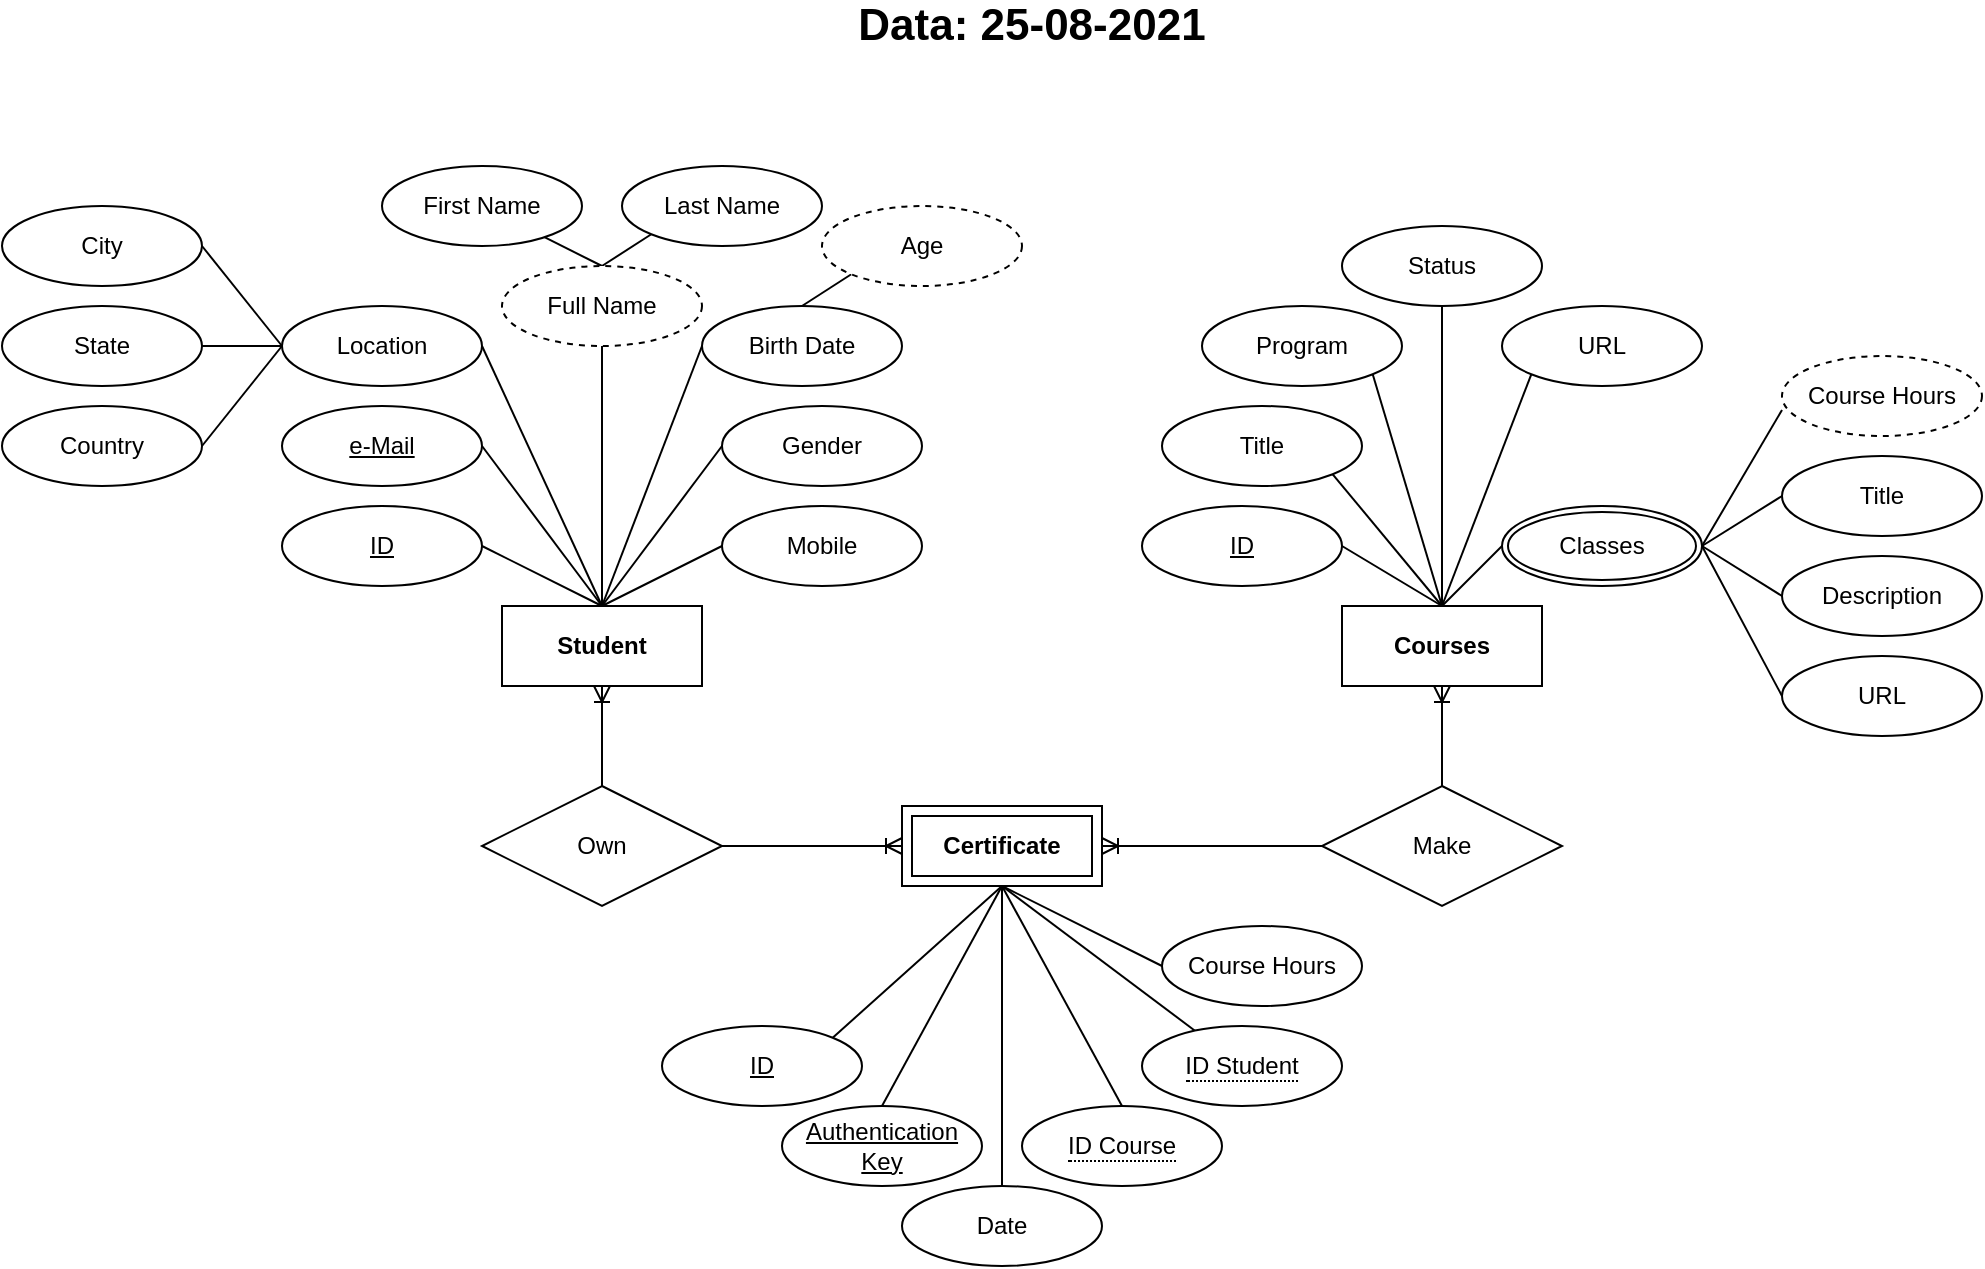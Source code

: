 <mxfile version="14.9.6" type="device"><diagram id="R2lEEEUBdFMjLlhIrx00" name="Page-1"><mxGraphModel dx="1102" dy="811" grid="1" gridSize="10" guides="1" tooltips="1" connect="1" arrows="1" fold="1" page="1" pageScale="1" pageWidth="1169" pageHeight="827" math="0" shadow="0" extFonts="Permanent Marker^https://fonts.googleapis.com/css?family=Permanent+Marker"><root><mxCell id="0"/><mxCell id="1" parent="0"/><mxCell id="SKkGPcV93eEnw3gqPqGm-1" style="edgeStyle=none;rounded=0;orthogonalLoop=1;jettySize=auto;html=1;exitX=0.5;exitY=1;exitDx=0;exitDy=0;entryX=0.5;entryY=0;entryDx=0;entryDy=0;endArrow=none;endFill=0;startArrow=ERoneToMany;startFill=0;" parent="1" source="SKkGPcV93eEnw3gqPqGm-2" target="SKkGPcV93eEnw3gqPqGm-14" edge="1"><mxGeometry relative="1" as="geometry"><mxPoint x="550" y="380.0" as="targetPoint"/></mxGeometry></mxCell><mxCell id="SKkGPcV93eEnw3gqPqGm-2" value="&lt;b&gt;Student&lt;/b&gt;" style="whiteSpace=wrap;html=1;align=center;" parent="1" vertex="1"><mxGeometry x="340" y="360" width="100" height="40" as="geometry"/></mxCell><mxCell id="SKkGPcV93eEnw3gqPqGm-6" value="Last Name" style="ellipse;whiteSpace=wrap;html=1;align=center;" parent="1" vertex="1"><mxGeometry x="400" y="140" width="100" height="40" as="geometry"/></mxCell><mxCell id="SKkGPcV93eEnw3gqPqGm-7" value="Birth Date" style="ellipse;whiteSpace=wrap;html=1;align=center;" parent="1" vertex="1"><mxGeometry x="440" y="210" width="100" height="40" as="geometry"/></mxCell><mxCell id="SKkGPcV93eEnw3gqPqGm-8" value="e-Mail" style="ellipse;whiteSpace=wrap;html=1;align=center;fontStyle=4;" parent="1" vertex="1"><mxGeometry x="230" y="260" width="100" height="40" as="geometry"/></mxCell><mxCell id="SKkGPcV93eEnw3gqPqGm-9" style="rounded=0;orthogonalLoop=1;jettySize=auto;html=1;exitX=1;exitY=0.5;exitDx=0;exitDy=0;endArrow=none;endFill=0;" parent="1" source="SKkGPcV93eEnw3gqPqGm-8" edge="1"><mxGeometry relative="1" as="geometry"><mxPoint x="360" y="320" as="sourcePoint"/><mxPoint x="390" y="360" as="targetPoint"/></mxGeometry></mxCell><mxCell id="SKkGPcV93eEnw3gqPqGm-10" style="rounded=0;orthogonalLoop=1;jettySize=auto;html=1;endArrow=none;endFill=0;exitX=0.5;exitY=1;exitDx=0;exitDy=0;" parent="1" source="3QdAhj6eM5mHvInQrZt5-24" edge="1"><mxGeometry relative="1" as="geometry"><mxPoint x="400" y="250" as="sourcePoint"/><mxPoint x="390" y="360" as="targetPoint"/></mxGeometry></mxCell><mxCell id="SKkGPcV93eEnw3gqPqGm-12" style="rounded=0;orthogonalLoop=1;jettySize=auto;html=1;exitX=0;exitY=0.5;exitDx=0;exitDy=0;endArrow=none;endFill=0;entryX=0.5;entryY=0;entryDx=0;entryDy=0;" parent="1" source="SKkGPcV93eEnw3gqPqGm-7" target="SKkGPcV93eEnw3gqPqGm-2" edge="1"><mxGeometry relative="1" as="geometry"><mxPoint x="410" y="250" as="sourcePoint"/><mxPoint x="410" y="380" as="targetPoint"/></mxGeometry></mxCell><mxCell id="SKkGPcV93eEnw3gqPqGm-13" style="edgeStyle=none;rounded=0;orthogonalLoop=1;jettySize=auto;html=1;exitX=1;exitY=0.5;exitDx=0;exitDy=0;startArrow=none;startFill=0;endArrow=ERoneToMany;endFill=0;entryX=0;entryY=0.5;entryDx=0;entryDy=0;" parent="1" source="SKkGPcV93eEnw3gqPqGm-14" target="3QdAhj6eM5mHvInQrZt5-47" edge="1"><mxGeometry relative="1" as="geometry"><mxPoint x="460" y="470.0" as="sourcePoint"/><mxPoint x="540" y="480" as="targetPoint"/></mxGeometry></mxCell><mxCell id="SKkGPcV93eEnw3gqPqGm-14" value="Own" style="shape=rhombus;perimeter=rhombusPerimeter;whiteSpace=wrap;html=1;align=center;" parent="1" vertex="1"><mxGeometry x="330" y="450" width="120" height="60" as="geometry"/></mxCell><mxCell id="SKkGPcV93eEnw3gqPqGm-16" value="" style="edgeStyle=none;rounded=0;orthogonalLoop=1;jettySize=auto;html=1;startArrow=none;startFill=0;endArrow=none;endFill=0;" parent="1" target="SKkGPcV93eEnw3gqPqGm-43" edge="1"><mxGeometry relative="1" as="geometry"><mxPoint x="810" y="360" as="sourcePoint"/></mxGeometry></mxCell><mxCell id="3QdAhj6eM5mHvInQrZt5-27" style="edgeStyle=none;rounded=0;orthogonalLoop=1;jettySize=auto;html=1;exitX=0.5;exitY=0;exitDx=0;exitDy=0;entryX=0;entryY=0.5;entryDx=0;entryDy=0;endArrow=none;endFill=0;" parent="1" source="SKkGPcV93eEnw3gqPqGm-17" target="3QdAhj6eM5mHvInQrZt5-26" edge="1"><mxGeometry relative="1" as="geometry"/></mxCell><mxCell id="3QdAhj6eM5mHvInQrZt5-45" style="edgeStyle=none;rounded=0;orthogonalLoop=1;jettySize=auto;html=1;exitX=0.5;exitY=1;exitDx=0;exitDy=0;entryX=0.5;entryY=0;entryDx=0;entryDy=0;endArrow=none;endFill=0;startArrow=ERoneToMany;startFill=0;" parent="1" source="SKkGPcV93eEnw3gqPqGm-17" target="3QdAhj6eM5mHvInQrZt5-44" edge="1"><mxGeometry relative="1" as="geometry"/></mxCell><mxCell id="SKkGPcV93eEnw3gqPqGm-17" value="&lt;b&gt;Courses&lt;/b&gt;" style="whiteSpace=wrap;html=1;align=center;" parent="1" vertex="1"><mxGeometry x="760" y="360" width="100" height="40" as="geometry"/></mxCell><mxCell id="SKkGPcV93eEnw3gqPqGm-18" style="rounded=0;orthogonalLoop=1;jettySize=auto;html=1;exitX=1;exitY=0.5;exitDx=0;exitDy=0;entryX=0.5;entryY=0;entryDx=0;entryDy=0;endArrow=none;endFill=0;" parent="1" source="SKkGPcV93eEnw3gqPqGm-19" target="SKkGPcV93eEnw3gqPqGm-17" edge="1"><mxGeometry relative="1" as="geometry"/></mxCell><mxCell id="SKkGPcV93eEnw3gqPqGm-19" value="ID" style="ellipse;whiteSpace=wrap;html=1;align=center;fontStyle=4;" parent="1" vertex="1"><mxGeometry x="660" y="310" width="100" height="40" as="geometry"/></mxCell><mxCell id="SKkGPcV93eEnw3gqPqGm-21" value="URL" style="ellipse;whiteSpace=wrap;html=1;align=center;" parent="1" vertex="1"><mxGeometry x="840" y="210" width="100" height="40" as="geometry"/></mxCell><mxCell id="SKkGPcV93eEnw3gqPqGm-23" style="rounded=0;orthogonalLoop=1;jettySize=auto;html=1;endArrow=none;endFill=0;exitX=1;exitY=1;exitDx=0;exitDy=0;" parent="1" source="SKkGPcV93eEnw3gqPqGm-27" edge="1"><mxGeometry relative="1" as="geometry"><mxPoint x="800" y="231" as="sourcePoint"/><mxPoint x="810" y="360" as="targetPoint"/></mxGeometry></mxCell><mxCell id="SKkGPcV93eEnw3gqPqGm-25" style="rounded=0;orthogonalLoop=1;jettySize=auto;html=1;exitX=0;exitY=1;exitDx=0;exitDy=0;endArrow=none;endFill=0;" parent="1" source="SKkGPcV93eEnw3gqPqGm-21" edge="1"><mxGeometry relative="1" as="geometry"><mxPoint x="820" y="240" as="sourcePoint"/><mxPoint x="810" y="360" as="targetPoint"/></mxGeometry></mxCell><mxCell id="SKkGPcV93eEnw3gqPqGm-27" value="Title" style="ellipse;whiteSpace=wrap;html=1;align=center;" parent="1" vertex="1"><mxGeometry x="670" y="260" width="100" height="40" as="geometry"/></mxCell><mxCell id="SKkGPcV93eEnw3gqPqGm-31" style="rounded=0;orthogonalLoop=1;jettySize=auto;html=1;exitX=1;exitY=0;exitDx=0;exitDy=0;endArrow=none;endFill=0;entryX=0.5;entryY=1;entryDx=0;entryDy=0;" parent="1" source="SKkGPcV93eEnw3gqPqGm-32" target="3QdAhj6eM5mHvInQrZt5-47" edge="1"><mxGeometry relative="1" as="geometry"><mxPoint x="590" y="500" as="targetPoint"/><mxPoint x="540" y="530.0" as="sourcePoint"/></mxGeometry></mxCell><mxCell id="SKkGPcV93eEnw3gqPqGm-32" value="ID" style="ellipse;whiteSpace=wrap;html=1;align=center;fontStyle=4;" parent="1" vertex="1"><mxGeometry x="420" y="570" width="100" height="40" as="geometry"/></mxCell><mxCell id="SKkGPcV93eEnw3gqPqGm-33" style="rounded=0;orthogonalLoop=1;jettySize=auto;html=1;endArrow=none;endFill=0;entryX=0.5;entryY=1;entryDx=0;entryDy=0;" parent="1" source="SKkGPcV93eEnw3gqPqGm-35" target="3QdAhj6eM5mHvInQrZt5-47" edge="1"><mxGeometry relative="1" as="geometry"><mxPoint x="555" y="350" as="sourcePoint"/><mxPoint x="590" y="500" as="targetPoint"/></mxGeometry></mxCell><mxCell id="SKkGPcV93eEnw3gqPqGm-34" style="rounded=0;orthogonalLoop=1;jettySize=auto;html=1;endArrow=none;endFill=0;entryX=0.5;entryY=1;entryDx=0;entryDy=0;exitX=0.5;exitY=0;exitDx=0;exitDy=0;" parent="1" source="SKkGPcV93eEnw3gqPqGm-36" target="3QdAhj6eM5mHvInQrZt5-47" edge="1"><mxGeometry relative="1" as="geometry"><mxPoint x="595" y="330" as="sourcePoint"/><mxPoint x="590" y="500" as="targetPoint"/></mxGeometry></mxCell><mxCell id="SKkGPcV93eEnw3gqPqGm-35" value="&lt;span style=&quot;border-bottom: 1px dotted&quot;&gt;ID Student&lt;/span&gt;" style="ellipse;whiteSpace=wrap;html=1;align=center;" parent="1" vertex="1"><mxGeometry x="660" y="570" width="100" height="40" as="geometry"/></mxCell><mxCell id="SKkGPcV93eEnw3gqPqGm-36" value="&lt;span style=&quot;border-bottom: 1px dotted&quot;&gt;ID Course&lt;/span&gt;" style="ellipse;whiteSpace=wrap;html=1;align=center;" parent="1" vertex="1"><mxGeometry x="600" y="610" width="100" height="40" as="geometry"/></mxCell><mxCell id="SKkGPcV93eEnw3gqPqGm-37" style="edgeStyle=none;rounded=0;orthogonalLoop=1;jettySize=auto;html=1;exitX=0.5;exitY=0;exitDx=0;exitDy=0;entryX=0.5;entryY=1;entryDx=0;entryDy=0;startArrow=none;startFill=0;endArrow=none;endFill=0;" parent="1" source="SKkGPcV93eEnw3gqPqGm-38" target="3QdAhj6eM5mHvInQrZt5-47" edge="1"><mxGeometry relative="1" as="geometry"><mxPoint x="560" y="590" as="sourcePoint"/><mxPoint x="590" y="500" as="targetPoint"/></mxGeometry></mxCell><mxCell id="SKkGPcV93eEnw3gqPqGm-38" value="Authentication&lt;br&gt;Key" style="ellipse;whiteSpace=wrap;html=1;align=center;fontStyle=4;" parent="1" vertex="1"><mxGeometry x="480" y="610" width="100" height="40" as="geometry"/></mxCell><mxCell id="SKkGPcV93eEnw3gqPqGm-41" style="edgeStyle=none;rounded=0;orthogonalLoop=1;jettySize=auto;html=1;exitX=1;exitY=1;exitDx=0;exitDy=0;startArrow=none;startFill=0;endArrow=none;endFill=0;" parent="1" source="SKkGPcV93eEnw3gqPqGm-42" edge="1"><mxGeometry relative="1" as="geometry"><mxPoint x="810" y="360" as="targetPoint"/></mxGeometry></mxCell><mxCell id="SKkGPcV93eEnw3gqPqGm-42" value="Program" style="ellipse;whiteSpace=wrap;html=1;align=center;" parent="1" vertex="1"><mxGeometry x="690" y="210" width="100" height="40" as="geometry"/></mxCell><mxCell id="SKkGPcV93eEnw3gqPqGm-43" value="Status" style="ellipse;whiteSpace=wrap;html=1;align=center;" parent="1" vertex="1"><mxGeometry x="760" y="170" width="100" height="40" as="geometry"/></mxCell><mxCell id="SKkGPcV93eEnw3gqPqGm-44" style="edgeStyle=none;rounded=0;orthogonalLoop=1;jettySize=auto;html=1;exitX=1;exitY=1;exitDx=0;exitDy=0;startArrow=none;startFill=0;endArrow=none;endFill=0;" parent="1" source="SKkGPcV93eEnw3gqPqGm-43" target="SKkGPcV93eEnw3gqPqGm-43" edge="1"><mxGeometry relative="1" as="geometry"/></mxCell><mxCell id="3QdAhj6eM5mHvInQrZt5-2" style="rounded=0;orthogonalLoop=1;jettySize=auto;html=1;entryX=0.5;entryY=0;entryDx=0;entryDy=0;endArrow=none;endFill=0;" parent="1" source="3QdAhj6eM5mHvInQrZt5-1" target="3QdAhj6eM5mHvInQrZt5-24" edge="1"><mxGeometry relative="1" as="geometry"><mxPoint x="390" y="190" as="targetPoint"/></mxGeometry></mxCell><mxCell id="3QdAhj6eM5mHvInQrZt5-1" value="First Name" style="ellipse;whiteSpace=wrap;html=1;align=center;" parent="1" vertex="1"><mxGeometry x="280" y="140" width="100" height="40" as="geometry"/></mxCell><mxCell id="3QdAhj6eM5mHvInQrZt5-3" style="rounded=0;orthogonalLoop=1;jettySize=auto;html=1;entryX=0;entryY=1;entryDx=0;entryDy=0;endArrow=none;endFill=0;exitX=0.5;exitY=0;exitDx=0;exitDy=0;" parent="1" source="3QdAhj6eM5mHvInQrZt5-24" target="SKkGPcV93eEnw3gqPqGm-6" edge="1"><mxGeometry relative="1" as="geometry"><mxPoint x="390" y="190" as="sourcePoint"/><mxPoint x="400" y="200" as="targetPoint"/></mxGeometry></mxCell><mxCell id="3QdAhj6eM5mHvInQrZt5-5" style="edgeStyle=none;rounded=0;orthogonalLoop=1;jettySize=auto;html=1;exitX=0;exitY=0.5;exitDx=0;exitDy=0;entryX=0.5;entryY=0;entryDx=0;entryDy=0;endArrow=none;endFill=0;" parent="1" source="3QdAhj6eM5mHvInQrZt5-4" target="SKkGPcV93eEnw3gqPqGm-2" edge="1"><mxGeometry relative="1" as="geometry"/></mxCell><mxCell id="3QdAhj6eM5mHvInQrZt5-4" value="Gender" style="ellipse;whiteSpace=wrap;html=1;align=center;" parent="1" vertex="1"><mxGeometry x="450" y="260" width="100" height="40" as="geometry"/></mxCell><mxCell id="3QdAhj6eM5mHvInQrZt5-6" style="edgeStyle=none;rounded=0;orthogonalLoop=1;jettySize=auto;html=1;exitX=0.5;exitY=1;exitDx=0;exitDy=0;endArrow=none;endFill=0;" parent="1" source="3QdAhj6eM5mHvInQrZt5-4" target="3QdAhj6eM5mHvInQrZt5-4" edge="1"><mxGeometry relative="1" as="geometry"/></mxCell><mxCell id="3QdAhj6eM5mHvInQrZt5-8" style="edgeStyle=none;rounded=0;orthogonalLoop=1;jettySize=auto;html=1;exitX=1;exitY=0.5;exitDx=0;exitDy=0;entryX=0.5;entryY=0;entryDx=0;entryDy=0;endArrow=none;endFill=0;" parent="1" source="3QdAhj6eM5mHvInQrZt5-7" target="SKkGPcV93eEnw3gqPqGm-2" edge="1"><mxGeometry relative="1" as="geometry"/></mxCell><mxCell id="3QdAhj6eM5mHvInQrZt5-62" style="edgeStyle=none;rounded=0;orthogonalLoop=1;jettySize=auto;html=1;exitX=0;exitY=0.5;exitDx=0;exitDy=0;entryX=1;entryY=0.5;entryDx=0;entryDy=0;startArrow=none;startFill=0;endArrow=none;endFill=0;" parent="1" source="3QdAhj6eM5mHvInQrZt5-7" target="3QdAhj6eM5mHvInQrZt5-57" edge="1"><mxGeometry relative="1" as="geometry"/></mxCell><mxCell id="3QdAhj6eM5mHvInQrZt5-7" value="Location" style="ellipse;whiteSpace=wrap;html=1;align=center;" parent="1" vertex="1"><mxGeometry x="230" y="210" width="100" height="40" as="geometry"/></mxCell><mxCell id="3QdAhj6eM5mHvInQrZt5-11" style="edgeStyle=none;rounded=0;orthogonalLoop=1;jettySize=auto;html=1;exitX=1;exitY=0.5;exitDx=0;exitDy=0;endArrow=none;endFill=0;" parent="1" source="3QdAhj6eM5mHvInQrZt5-12" edge="1"><mxGeometry relative="1" as="geometry"><mxPoint x="390" y="360" as="targetPoint"/><mxPoint x="330" y="330" as="sourcePoint"/></mxGeometry></mxCell><mxCell id="3QdAhj6eM5mHvInQrZt5-12" value="ID" style="ellipse;whiteSpace=wrap;html=1;align=center;fontStyle=4;" parent="1" vertex="1"><mxGeometry x="230" y="310" width="100" height="40" as="geometry"/></mxCell><mxCell id="3QdAhj6eM5mHvInQrZt5-14" style="edgeStyle=none;rounded=0;orthogonalLoop=1;jettySize=auto;html=1;exitX=0;exitY=1;exitDx=0;exitDy=0;entryX=0.5;entryY=0;entryDx=0;entryDy=0;endArrow=none;endFill=0;" parent="1" source="3QdAhj6eM5mHvInQrZt5-13" target="SKkGPcV93eEnw3gqPqGm-7" edge="1"><mxGeometry relative="1" as="geometry"/></mxCell><mxCell id="3QdAhj6eM5mHvInQrZt5-13" value="Age" style="ellipse;whiteSpace=wrap;html=1;align=center;dashed=1;" parent="1" vertex="1"><mxGeometry x="500" y="160" width="100" height="40" as="geometry"/></mxCell><mxCell id="3QdAhj6eM5mHvInQrZt5-24" value="Full Name" style="ellipse;whiteSpace=wrap;html=1;align=center;dashed=1;" parent="1" vertex="1"><mxGeometry x="340" y="190" width="100" height="40" as="geometry"/></mxCell><mxCell id="3QdAhj6eM5mHvInQrZt5-31" style="edgeStyle=none;rounded=0;orthogonalLoop=1;jettySize=auto;html=1;exitX=1;exitY=0.5;exitDx=0;exitDy=0;entryX=0;entryY=0.675;entryDx=0;entryDy=0;endArrow=none;endFill=0;entryPerimeter=0;" parent="1" source="3QdAhj6eM5mHvInQrZt5-26" target="3QdAhj6eM5mHvInQrZt5-30" edge="1"><mxGeometry relative="1" as="geometry"/></mxCell><mxCell id="3QdAhj6eM5mHvInQrZt5-52" style="edgeStyle=none;rounded=0;orthogonalLoop=1;jettySize=auto;html=1;exitX=1;exitY=0.5;exitDx=0;exitDy=0;entryX=0;entryY=0.5;entryDx=0;entryDy=0;startArrow=none;startFill=0;endArrow=none;endFill=0;" parent="1" source="3QdAhj6eM5mHvInQrZt5-26" target="3QdAhj6eM5mHvInQrZt5-49" edge="1"><mxGeometry relative="1" as="geometry"/></mxCell><mxCell id="3QdAhj6eM5mHvInQrZt5-53" style="edgeStyle=none;rounded=0;orthogonalLoop=1;jettySize=auto;html=1;exitX=1;exitY=0.5;exitDx=0;exitDy=0;entryX=0;entryY=0.5;entryDx=0;entryDy=0;startArrow=none;startFill=0;endArrow=none;endFill=0;" parent="1" source="3QdAhj6eM5mHvInQrZt5-26" target="3QdAhj6eM5mHvInQrZt5-51" edge="1"><mxGeometry relative="1" as="geometry"/></mxCell><mxCell id="3QdAhj6eM5mHvInQrZt5-26" value="Classes" style="ellipse;shape=doubleEllipse;margin=3;whiteSpace=wrap;html=1;align=center;" parent="1" vertex="1"><mxGeometry x="840" y="310" width="100" height="40" as="geometry"/></mxCell><mxCell id="3QdAhj6eM5mHvInQrZt5-29" style="edgeStyle=none;rounded=0;orthogonalLoop=1;jettySize=auto;html=1;exitX=0.5;exitY=1;exitDx=0;exitDy=0;endArrow=none;endFill=0;" parent="1" source="3QdAhj6eM5mHvInQrZt5-26" target="3QdAhj6eM5mHvInQrZt5-26" edge="1"><mxGeometry relative="1" as="geometry"/></mxCell><mxCell id="3QdAhj6eM5mHvInQrZt5-30" value="Course Hours" style="ellipse;whiteSpace=wrap;html=1;align=center;dashed=1;" parent="1" vertex="1"><mxGeometry x="980" y="235" width="100" height="40" as="geometry"/></mxCell><mxCell id="3QdAhj6eM5mHvInQrZt5-37" style="edgeStyle=none;rounded=0;orthogonalLoop=1;jettySize=auto;html=1;exitX=0.5;exitY=1;exitDx=0;exitDy=0;endArrow=none;endFill=0;" parent="1" source="3QdAhj6eM5mHvInQrZt5-30" target="3QdAhj6eM5mHvInQrZt5-30" edge="1"><mxGeometry relative="1" as="geometry"/></mxCell><mxCell id="3QdAhj6eM5mHvInQrZt5-43" style="edgeStyle=none;rounded=0;orthogonalLoop=1;jettySize=auto;html=1;exitX=1;exitY=1;exitDx=0;exitDy=0;endArrow=none;endFill=0;" parent="1" source="SKkGPcV93eEnw3gqPqGm-35" target="SKkGPcV93eEnw3gqPqGm-35" edge="1"><mxGeometry relative="1" as="geometry"/></mxCell><mxCell id="3QdAhj6eM5mHvInQrZt5-46" style="edgeStyle=none;rounded=0;orthogonalLoop=1;jettySize=auto;html=1;exitX=0;exitY=0.5;exitDx=0;exitDy=0;entryX=1;entryY=0.5;entryDx=0;entryDy=0;endArrow=ERoneToMany;endFill=0;startArrow=none;startFill=0;" parent="1" source="3QdAhj6eM5mHvInQrZt5-44" target="3QdAhj6eM5mHvInQrZt5-47" edge="1"><mxGeometry relative="1" as="geometry"><mxPoint x="640" y="480" as="targetPoint"/></mxGeometry></mxCell><mxCell id="3QdAhj6eM5mHvInQrZt5-44" value="Make" style="shape=rhombus;perimeter=rhombusPerimeter;whiteSpace=wrap;html=1;align=center;" parent="1" vertex="1"><mxGeometry x="750" y="450" width="120" height="60" as="geometry"/></mxCell><mxCell id="SgOpvp0JwXgOamLrefUK-4" style="edgeStyle=none;rounded=0;orthogonalLoop=1;jettySize=auto;html=1;exitX=0.5;exitY=1;exitDx=0;exitDy=0;entryX=0;entryY=0.5;entryDx=0;entryDy=0;endArrow=none;endFill=0;" edge="1" parent="1" source="3QdAhj6eM5mHvInQrZt5-47" target="SgOpvp0JwXgOamLrefUK-3"><mxGeometry relative="1" as="geometry"/></mxCell><mxCell id="3QdAhj6eM5mHvInQrZt5-47" value="&lt;b&gt;Certificate&lt;/b&gt;" style="shape=ext;margin=3;double=1;whiteSpace=wrap;html=1;align=center;" parent="1" vertex="1"><mxGeometry x="540" y="460" width="100" height="40" as="geometry"/></mxCell><mxCell id="3QdAhj6eM5mHvInQrZt5-54" style="edgeStyle=none;rounded=0;orthogonalLoop=1;jettySize=auto;html=1;exitX=0;exitY=0.5;exitDx=0;exitDy=0;entryX=1;entryY=0.5;entryDx=0;entryDy=0;startArrow=none;startFill=0;endArrow=none;endFill=0;" parent="1" source="3QdAhj6eM5mHvInQrZt5-48" target="3QdAhj6eM5mHvInQrZt5-26" edge="1"><mxGeometry relative="1" as="geometry"/></mxCell><mxCell id="3QdAhj6eM5mHvInQrZt5-48" value="URL" style="ellipse;whiteSpace=wrap;html=1;align=center;" parent="1" vertex="1"><mxGeometry x="980" y="385" width="100" height="40" as="geometry"/></mxCell><mxCell id="3QdAhj6eM5mHvInQrZt5-49" value="Title" style="ellipse;whiteSpace=wrap;html=1;align=center;" parent="1" vertex="1"><mxGeometry x="980" y="285" width="100" height="40" as="geometry"/></mxCell><mxCell id="3QdAhj6eM5mHvInQrZt5-51" value="Description" style="ellipse;whiteSpace=wrap;html=1;align=center;" parent="1" vertex="1"><mxGeometry x="980" y="335" width="100" height="40" as="geometry"/></mxCell><mxCell id="3QdAhj6eM5mHvInQrZt5-61" style="edgeStyle=none;rounded=0;orthogonalLoop=1;jettySize=auto;html=1;exitX=1;exitY=0.5;exitDx=0;exitDy=0;entryX=0;entryY=0.5;entryDx=0;entryDy=0;startArrow=none;startFill=0;endArrow=none;endFill=0;" parent="1" source="3QdAhj6eM5mHvInQrZt5-56" target="3QdAhj6eM5mHvInQrZt5-7" edge="1"><mxGeometry relative="1" as="geometry"/></mxCell><mxCell id="3QdAhj6eM5mHvInQrZt5-56" value="City" style="ellipse;whiteSpace=wrap;html=1;align=center;" parent="1" vertex="1"><mxGeometry x="90" y="160" width="100" height="40" as="geometry"/></mxCell><mxCell id="3QdAhj6eM5mHvInQrZt5-57" value="Country" style="ellipse;whiteSpace=wrap;html=1;align=center;" parent="1" vertex="1"><mxGeometry x="90" y="260" width="100" height="40" as="geometry"/></mxCell><mxCell id="3QdAhj6eM5mHvInQrZt5-59" style="edgeStyle=none;rounded=0;orthogonalLoop=1;jettySize=auto;html=1;exitX=1;exitY=0.5;exitDx=0;exitDy=0;entryX=0;entryY=0.5;entryDx=0;entryDy=0;startArrow=none;startFill=0;endArrow=none;endFill=0;" parent="1" source="3QdAhj6eM5mHvInQrZt5-58" target="3QdAhj6eM5mHvInQrZt5-7" edge="1"><mxGeometry relative="1" as="geometry"/></mxCell><mxCell id="3QdAhj6eM5mHvInQrZt5-58" value="State" style="ellipse;whiteSpace=wrap;html=1;align=center;" parent="1" vertex="1"><mxGeometry x="90" y="210" width="100" height="40" as="geometry"/></mxCell><mxCell id="3QdAhj6eM5mHvInQrZt5-63" value="Data: 25-08-2021" style="text;html=1;strokeColor=none;fillColor=none;align=center;verticalAlign=middle;whiteSpace=wrap;rounded=0;fontStyle=1;fontSize=22;" parent="1" vertex="1"><mxGeometry x="510" y="60" width="190" height="20" as="geometry"/></mxCell><mxCell id="SgOpvp0JwXgOamLrefUK-2" style="rounded=0;orthogonalLoop=1;jettySize=auto;html=1;exitX=0.5;exitY=0;exitDx=0;exitDy=0;endArrow=none;endFill=0;" edge="1" parent="1" source="SgOpvp0JwXgOamLrefUK-1" target="3QdAhj6eM5mHvInQrZt5-47"><mxGeometry relative="1" as="geometry"/></mxCell><mxCell id="SgOpvp0JwXgOamLrefUK-1" value="Date" style="ellipse;whiteSpace=wrap;html=1;align=center;" vertex="1" parent="1"><mxGeometry x="540" y="650" width="100" height="40" as="geometry"/></mxCell><mxCell id="SgOpvp0JwXgOamLrefUK-3" value="Course Hours" style="ellipse;whiteSpace=wrap;html=1;align=center;" vertex="1" parent="1"><mxGeometry x="670" y="520" width="100" height="40" as="geometry"/></mxCell><mxCell id="SgOpvp0JwXgOamLrefUK-7" style="edgeStyle=none;rounded=0;orthogonalLoop=1;jettySize=auto;html=1;exitX=0;exitY=0.5;exitDx=0;exitDy=0;endArrow=none;endFill=0;" edge="1" parent="1" source="SgOpvp0JwXgOamLrefUK-6"><mxGeometry relative="1" as="geometry"><mxPoint x="390" y="360" as="targetPoint"/></mxGeometry></mxCell><mxCell id="SgOpvp0JwXgOamLrefUK-6" value="Mobile" style="ellipse;whiteSpace=wrap;html=1;align=center;" vertex="1" parent="1"><mxGeometry x="450" y="310" width="100" height="40" as="geometry"/></mxCell></root></mxGraphModel></diagram></mxfile>